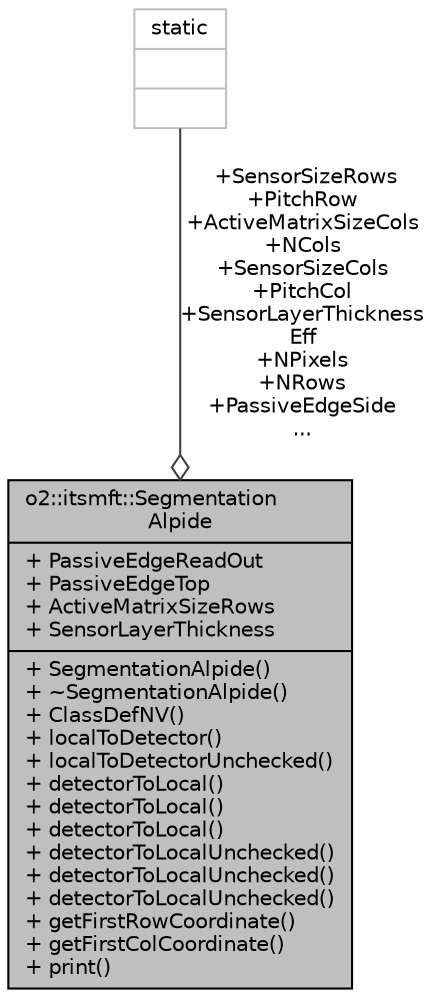 digraph "o2::itsmft::SegmentationAlpide"
{
 // INTERACTIVE_SVG=YES
  bgcolor="transparent";
  edge [fontname="Helvetica",fontsize="10",labelfontname="Helvetica",labelfontsize="10"];
  node [fontname="Helvetica",fontsize="10",shape=record];
  Node1 [label="{o2::itsmft::Segmentation\lAlpide\n|+ PassiveEdgeReadOut\l+ PassiveEdgeTop\l+ ActiveMatrixSizeRows\l+ SensorLayerThickness\l|+ SegmentationAlpide()\l+ ~SegmentationAlpide()\l+ ClassDefNV()\l+ localToDetector()\l+ localToDetectorUnchecked()\l+ detectorToLocal()\l+ detectorToLocal()\l+ detectorToLocal()\l+ detectorToLocalUnchecked()\l+ detectorToLocalUnchecked()\l+ detectorToLocalUnchecked()\l+ getFirstRowCoordinate()\l+ getFirstColCoordinate()\l+ print()\l}",height=0.2,width=0.4,color="black", fillcolor="grey75", style="filled", fontcolor="black"];
  Node2 -> Node1 [color="grey25",fontsize="10",style="solid",label=" +SensorSizeRows\n+PitchRow\n+ActiveMatrixSizeCols\n+NCols\n+SensorSizeCols\n+PitchCol\n+SensorLayerThickness\lEff\n+NPixels\n+NRows\n+PassiveEdgeSide\n..." ,arrowhead="odiamond",fontname="Helvetica"];
  Node2 [label="{static\n||}",height=0.2,width=0.4,color="grey75"];
}
